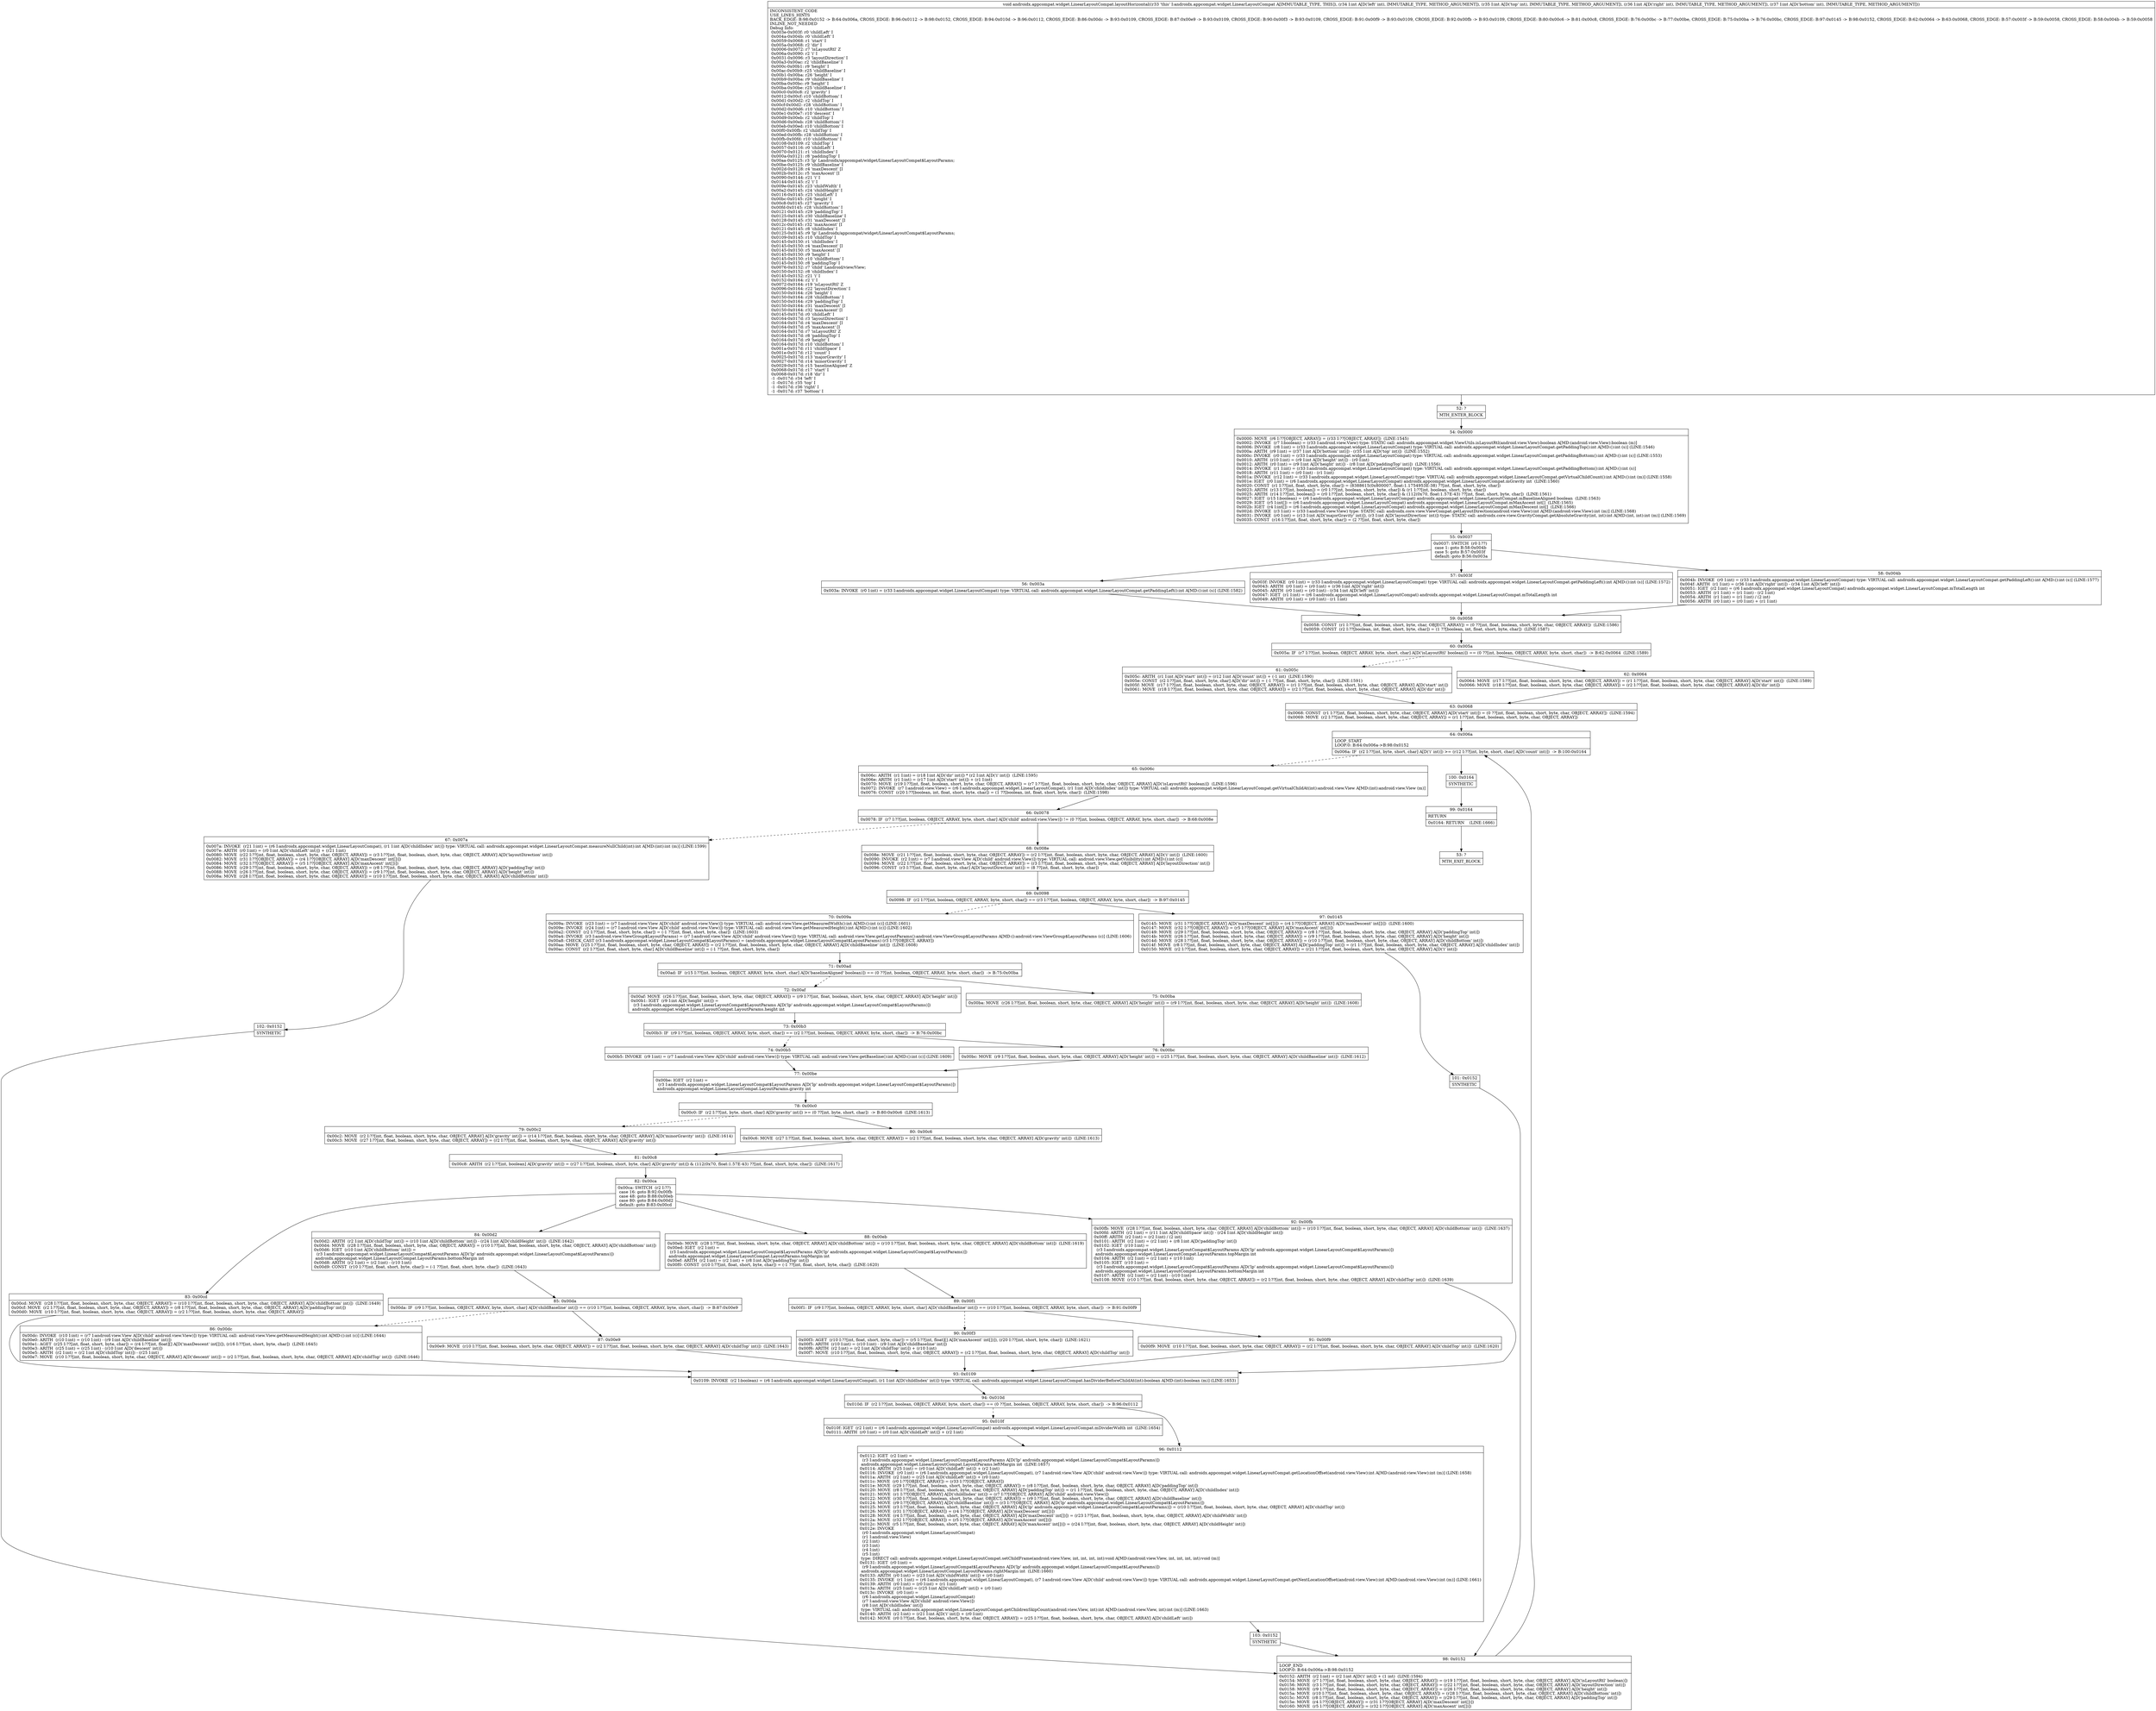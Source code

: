 digraph "CFG forandroidx.appcompat.widget.LinearLayoutCompat.layoutHorizontal(IIII)V" {
Node_52 [shape=record,label="{52\:\ ?|MTH_ENTER_BLOCK\l}"];
Node_54 [shape=record,label="{54\:\ 0x0000|0x0000: MOVE  (r6 I:??[OBJECT, ARRAY]) = (r33 I:??[OBJECT, ARRAY])  (LINE:1545)\l0x0002: INVOKE  (r7 I:boolean) = (r33 I:android.view.View) type: STATIC call: androidx.appcompat.widget.ViewUtils.isLayoutRtl(android.view.View):boolean A[MD:(android.view.View):boolean (m)]\l0x0006: INVOKE  (r8 I:int) = (r33 I:androidx.appcompat.widget.LinearLayoutCompat) type: VIRTUAL call: androidx.appcompat.widget.LinearLayoutCompat.getPaddingTop():int A[MD:():int (s)] (LINE:1546)\l0x000a: ARITH  (r9 I:int) = (r37 I:int A[D('bottom' int)]) \- (r35 I:int A[D('top' int)])  (LINE:1552)\l0x000c: INVOKE  (r0 I:int) = (r33 I:androidx.appcompat.widget.LinearLayoutCompat) type: VIRTUAL call: androidx.appcompat.widget.LinearLayoutCompat.getPaddingBottom():int A[MD:():int (s)] (LINE:1553)\l0x0010: ARITH  (r10 I:int) = (r9 I:int A[D('height' int)]) \- (r0 I:int) \l0x0012: ARITH  (r0 I:int) = (r9 I:int A[D('height' int)]) \- (r8 I:int A[D('paddingTop' int)])  (LINE:1556)\l0x0014: INVOKE  (r1 I:int) = (r33 I:androidx.appcompat.widget.LinearLayoutCompat) type: VIRTUAL call: androidx.appcompat.widget.LinearLayoutCompat.getPaddingBottom():int A[MD:():int (s)]\l0x0018: ARITH  (r11 I:int) = (r0 I:int) \- (r1 I:int) \l0x001a: INVOKE  (r12 I:int) = (r33 I:androidx.appcompat.widget.LinearLayoutCompat) type: VIRTUAL call: androidx.appcompat.widget.LinearLayoutCompat.getVirtualChildCount():int A[MD:():int (m)] (LINE:1558)\l0x001e: IGET  (r0 I:int) = (r6 I:androidx.appcompat.widget.LinearLayoutCompat) androidx.appcompat.widget.LinearLayoutCompat.mGravity int  (LINE:1560)\l0x0020: CONST  (r1 I:??[int, float, short, byte, char]) = (8388615(0x800007, float:1.1754953E\-38) ??[int, float, short, byte, char]) \l0x0023: ARITH  (r13 I:??[int, boolean]) = (r0 I:??[int, boolean, short, byte, char]) & (r1 I:??[int, boolean, short, byte, char]) \l0x0025: ARITH  (r14 I:??[int, boolean]) = (r0 I:??[int, boolean, short, byte, char]) & (112(0x70, float:1.57E\-43) ??[int, float, short, byte, char])  (LINE:1561)\l0x0027: IGET  (r15 I:boolean) = (r6 I:androidx.appcompat.widget.LinearLayoutCompat) androidx.appcompat.widget.LinearLayoutCompat.mBaselineAligned boolean  (LINE:1563)\l0x0029: IGET  (r5 I:int[]) = (r6 I:androidx.appcompat.widget.LinearLayoutCompat) androidx.appcompat.widget.LinearLayoutCompat.mMaxAscent int[]  (LINE:1565)\l0x002b: IGET  (r4 I:int[]) = (r6 I:androidx.appcompat.widget.LinearLayoutCompat) androidx.appcompat.widget.LinearLayoutCompat.mMaxDescent int[]  (LINE:1566)\l0x002d: INVOKE  (r3 I:int) = (r33 I:android.view.View) type: STATIC call: androidx.core.view.ViewCompat.getLayoutDirection(android.view.View):int A[MD:(android.view.View):int (m)] (LINE:1568)\l0x0031: INVOKE  (r0 I:int) = (r13 I:int A[D('majorGravity' int)]), (r3 I:int A[D('layoutDirection' int)]) type: STATIC call: androidx.core.view.GravityCompat.getAbsoluteGravity(int, int):int A[MD:(int, int):int (m)] (LINE:1569)\l0x0035: CONST  (r16 I:??[int, float, short, byte, char]) = (2 ??[int, float, short, byte, char]) \l}"];
Node_55 [shape=record,label="{55\:\ 0x0037|0x0037: SWITCH  (r0 I:??)\l case 1: goto B:58:0x004b\l case 5: goto B:57:0x003f\l default: goto B:56:0x003a \l}"];
Node_56 [shape=record,label="{56\:\ 0x003a|0x003a: INVOKE  (r0 I:int) = (r33 I:androidx.appcompat.widget.LinearLayoutCompat) type: VIRTUAL call: androidx.appcompat.widget.LinearLayoutCompat.getPaddingLeft():int A[MD:():int (s)] (LINE:1582)\l}"];
Node_59 [shape=record,label="{59\:\ 0x0058|0x0058: CONST  (r1 I:??[int, float, boolean, short, byte, char, OBJECT, ARRAY]) = (0 ??[int, float, boolean, short, byte, char, OBJECT, ARRAY])  (LINE:1586)\l0x0059: CONST  (r2 I:??[boolean, int, float, short, byte, char]) = (1 ??[boolean, int, float, short, byte, char])  (LINE:1587)\l}"];
Node_60 [shape=record,label="{60\:\ 0x005a|0x005a: IF  (r7 I:??[int, boolean, OBJECT, ARRAY, byte, short, char] A[D('isLayoutRtl' boolean)]) == (0 ??[int, boolean, OBJECT, ARRAY, byte, short, char])  \-\> B:62:0x0064  (LINE:1589)\l}"];
Node_61 [shape=record,label="{61\:\ 0x005c|0x005c: ARITH  (r1 I:int A[D('start' int)]) = (r12 I:int A[D('count' int)]) + (\-1 int)  (LINE:1590)\l0x005e: CONST  (r2 I:??[int, float, short, byte, char] A[D('dir' int)]) = (\-1 ??[int, float, short, byte, char])  (LINE:1591)\l0x005f: MOVE  (r17 I:??[int, float, boolean, short, byte, char, OBJECT, ARRAY]) = (r1 I:??[int, float, boolean, short, byte, char, OBJECT, ARRAY] A[D('start' int)]) \l0x0061: MOVE  (r18 I:??[int, float, boolean, short, byte, char, OBJECT, ARRAY]) = (r2 I:??[int, float, boolean, short, byte, char, OBJECT, ARRAY] A[D('dir' int)]) \l}"];
Node_63 [shape=record,label="{63\:\ 0x0068|0x0068: CONST  (r1 I:??[int, float, boolean, short, byte, char, OBJECT, ARRAY] A[D('start' int)]) = (0 ??[int, float, boolean, short, byte, char, OBJECT, ARRAY])  (LINE:1594)\l0x0069: MOVE  (r2 I:??[int, float, boolean, short, byte, char, OBJECT, ARRAY]) = (r1 I:??[int, float, boolean, short, byte, char, OBJECT, ARRAY]) \l}"];
Node_64 [shape=record,label="{64\:\ 0x006a|LOOP_START\lLOOP:0: B:64:0x006a\-\>B:98:0x0152\l|0x006a: IF  (r2 I:??[int, byte, short, char] A[D('i' int)]) \>= (r12 I:??[int, byte, short, char] A[D('count' int)])  \-\> B:100:0x0164 \l}"];
Node_65 [shape=record,label="{65\:\ 0x006c|0x006c: ARITH  (r1 I:int) = (r18 I:int A[D('dir' int)]) * (r2 I:int A[D('i' int)])  (LINE:1595)\l0x006e: ARITH  (r1 I:int) = (r17 I:int A[D('start' int)]) + (r1 I:int) \l0x0070: MOVE  (r19 I:??[int, float, boolean, short, byte, char, OBJECT, ARRAY]) = (r7 I:??[int, float, boolean, short, byte, char, OBJECT, ARRAY] A[D('isLayoutRtl' boolean)])  (LINE:1596)\l0x0072: INVOKE  (r7 I:android.view.View) = (r6 I:androidx.appcompat.widget.LinearLayoutCompat), (r1 I:int A[D('childIndex' int)]) type: VIRTUAL call: androidx.appcompat.widget.LinearLayoutCompat.getVirtualChildAt(int):android.view.View A[MD:(int):android.view.View (m)]\l0x0076: CONST  (r20 I:??[boolean, int, float, short, byte, char]) = (1 ??[boolean, int, float, short, byte, char])  (LINE:1598)\l}"];
Node_66 [shape=record,label="{66\:\ 0x0078|0x0078: IF  (r7 I:??[int, boolean, OBJECT, ARRAY, byte, short, char] A[D('child' android.view.View)]) != (0 ??[int, boolean, OBJECT, ARRAY, byte, short, char])  \-\> B:68:0x008e \l}"];
Node_67 [shape=record,label="{67\:\ 0x007a|0x007a: INVOKE  (r21 I:int) = (r6 I:androidx.appcompat.widget.LinearLayoutCompat), (r1 I:int A[D('childIndex' int)]) type: VIRTUAL call: androidx.appcompat.widget.LinearLayoutCompat.measureNullChild(int):int A[MD:(int):int (m)] (LINE:1599)\l0x007e: ARITH  (r0 I:int) = (r0 I:int A[D('childLeft' int)]) + (r21 I:int) \l0x0080: MOVE  (r22 I:??[int, float, boolean, short, byte, char, OBJECT, ARRAY]) = (r3 I:??[int, float, boolean, short, byte, char, OBJECT, ARRAY] A[D('layoutDirection' int)]) \l0x0082: MOVE  (r31 I:??[OBJECT, ARRAY]) = (r4 I:??[OBJECT, ARRAY] A[D('maxDescent' int[])]) \l0x0084: MOVE  (r32 I:??[OBJECT, ARRAY]) = (r5 I:??[OBJECT, ARRAY] A[D('maxAscent' int[])]) \l0x0086: MOVE  (r29 I:??[int, float, boolean, short, byte, char, OBJECT, ARRAY]) = (r8 I:??[int, float, boolean, short, byte, char, OBJECT, ARRAY] A[D('paddingTop' int)]) \l0x0088: MOVE  (r26 I:??[int, float, boolean, short, byte, char, OBJECT, ARRAY]) = (r9 I:??[int, float, boolean, short, byte, char, OBJECT, ARRAY] A[D('height' int)]) \l0x008a: MOVE  (r28 I:??[int, float, boolean, short, byte, char, OBJECT, ARRAY]) = (r10 I:??[int, float, boolean, short, byte, char, OBJECT, ARRAY] A[D('childBottom' int)]) \l}"];
Node_102 [shape=record,label="{102\:\ 0x0152|SYNTHETIC\l}"];
Node_98 [shape=record,label="{98\:\ 0x0152|LOOP_END\lLOOP:0: B:64:0x006a\-\>B:98:0x0152\l|0x0152: ARITH  (r2 I:int) = (r2 I:int A[D('i' int)]) + (1 int)  (LINE:1594)\l0x0154: MOVE  (r7 I:??[int, float, boolean, short, byte, char, OBJECT, ARRAY]) = (r19 I:??[int, float, boolean, short, byte, char, OBJECT, ARRAY] A[D('isLayoutRtl' boolean)]) \l0x0156: MOVE  (r3 I:??[int, float, boolean, short, byte, char, OBJECT, ARRAY]) = (r22 I:??[int, float, boolean, short, byte, char, OBJECT, ARRAY] A[D('layoutDirection' int)]) \l0x0158: MOVE  (r9 I:??[int, float, boolean, short, byte, char, OBJECT, ARRAY]) = (r26 I:??[int, float, boolean, short, byte, char, OBJECT, ARRAY] A[D('height' int)]) \l0x015a: MOVE  (r10 I:??[int, float, boolean, short, byte, char, OBJECT, ARRAY]) = (r28 I:??[int, float, boolean, short, byte, char, OBJECT, ARRAY] A[D('childBottom' int)]) \l0x015c: MOVE  (r8 I:??[int, float, boolean, short, byte, char, OBJECT, ARRAY]) = (r29 I:??[int, float, boolean, short, byte, char, OBJECT, ARRAY] A[D('paddingTop' int)]) \l0x015e: MOVE  (r4 I:??[OBJECT, ARRAY]) = (r31 I:??[OBJECT, ARRAY] A[D('maxDescent' int[])]) \l0x0160: MOVE  (r5 I:??[OBJECT, ARRAY]) = (r32 I:??[OBJECT, ARRAY] A[D('maxAscent' int[])]) \l}"];
Node_68 [shape=record,label="{68\:\ 0x008e|0x008e: MOVE  (r21 I:??[int, float, boolean, short, byte, char, OBJECT, ARRAY]) = (r2 I:??[int, float, boolean, short, byte, char, OBJECT, ARRAY] A[D('i' int)])  (LINE:1600)\l0x0090: INVOKE  (r2 I:int) = (r7 I:android.view.View A[D('child' android.view.View)]) type: VIRTUAL call: android.view.View.getVisibility():int A[MD:():int (c)]\l0x0094: MOVE  (r22 I:??[int, float, boolean, short, byte, char, OBJECT, ARRAY]) = (r3 I:??[int, float, boolean, short, byte, char, OBJECT, ARRAY] A[D('layoutDirection' int)]) \l0x0096: CONST  (r3 I:??[int, float, short, byte, char] A[D('layoutDirection' int)]) = (8 ??[int, float, short, byte, char]) \l}"];
Node_69 [shape=record,label="{69\:\ 0x0098|0x0098: IF  (r2 I:??[int, boolean, OBJECT, ARRAY, byte, short, char]) == (r3 I:??[int, boolean, OBJECT, ARRAY, byte, short, char])  \-\> B:97:0x0145 \l}"];
Node_70 [shape=record,label="{70\:\ 0x009a|0x009a: INVOKE  (r23 I:int) = (r7 I:android.view.View A[D('child' android.view.View)]) type: VIRTUAL call: android.view.View.getMeasuredWidth():int A[MD:():int (c)] (LINE:1601)\l0x009e: INVOKE  (r24 I:int) = (r7 I:android.view.View A[D('child' android.view.View)]) type: VIRTUAL call: android.view.View.getMeasuredHeight():int A[MD:():int (c)] (LINE:1602)\l0x00a2: CONST  (r2 I:??[int, float, short, byte, char]) = (\-1 ??[int, float, short, byte, char])  (LINE:1603)\l0x00a4: INVOKE  (r3 I:android.view.ViewGroup$LayoutParams) = (r7 I:android.view.View A[D('child' android.view.View)]) type: VIRTUAL call: android.view.View.getLayoutParams():android.view.ViewGroup$LayoutParams A[MD:():android.view.ViewGroup$LayoutParams (c)] (LINE:1606)\l0x00a8: CHECK_CAST (r3 I:androidx.appcompat.widget.LinearLayoutCompat$LayoutParams) = (androidx.appcompat.widget.LinearLayoutCompat$LayoutParams) (r3 I:??[OBJECT, ARRAY]) \l0x00aa: MOVE  (r25 I:??[int, float, boolean, short, byte, char, OBJECT, ARRAY]) = (r2 I:??[int, float, boolean, short, byte, char, OBJECT, ARRAY] A[D('childBaseline' int)])  (LINE:1608)\l0x00ac: CONST  (r2 I:??[int, float, short, byte, char] A[D('childBaseline' int)]) = (\-1 ??[int, float, short, byte, char]) \l}"];
Node_71 [shape=record,label="{71\:\ 0x00ad|0x00ad: IF  (r15 I:??[int, boolean, OBJECT, ARRAY, byte, short, char] A[D('baselineAligned' boolean)]) == (0 ??[int, boolean, OBJECT, ARRAY, byte, short, char])  \-\> B:75:0x00ba \l}"];
Node_72 [shape=record,label="{72\:\ 0x00af|0x00af: MOVE  (r26 I:??[int, float, boolean, short, byte, char, OBJECT, ARRAY]) = (r9 I:??[int, float, boolean, short, byte, char, OBJECT, ARRAY] A[D('height' int)]) \l0x00b1: IGET  (r9 I:int A[D('height' int)]) = \l  (r3 I:androidx.appcompat.widget.LinearLayoutCompat$LayoutParams A[D('lp' androidx.appcompat.widget.LinearLayoutCompat$LayoutParams)])\l androidx.appcompat.widget.LinearLayoutCompat.LayoutParams.height int \l}"];
Node_73 [shape=record,label="{73\:\ 0x00b3|0x00b3: IF  (r9 I:??[int, boolean, OBJECT, ARRAY, byte, short, char]) == (r2 I:??[int, boolean, OBJECT, ARRAY, byte, short, char])  \-\> B:76:0x00bc \l}"];
Node_74 [shape=record,label="{74\:\ 0x00b5|0x00b5: INVOKE  (r9 I:int) = (r7 I:android.view.View A[D('child' android.view.View)]) type: VIRTUAL call: android.view.View.getBaseline():int A[MD:():int (c)] (LINE:1609)\l}"];
Node_77 [shape=record,label="{77\:\ 0x00be|0x00be: IGET  (r2 I:int) = \l  (r3 I:androidx.appcompat.widget.LinearLayoutCompat$LayoutParams A[D('lp' androidx.appcompat.widget.LinearLayoutCompat$LayoutParams)])\l androidx.appcompat.widget.LinearLayoutCompat.LayoutParams.gravity int \l}"];
Node_78 [shape=record,label="{78\:\ 0x00c0|0x00c0: IF  (r2 I:??[int, byte, short, char] A[D('gravity' int)]) \>= (0 ??[int, byte, short, char])  \-\> B:80:0x00c6  (LINE:1613)\l}"];
Node_79 [shape=record,label="{79\:\ 0x00c2|0x00c2: MOVE  (r2 I:??[int, float, boolean, short, byte, char, OBJECT, ARRAY] A[D('gravity' int)]) = (r14 I:??[int, float, boolean, short, byte, char, OBJECT, ARRAY] A[D('minorGravity' int)])  (LINE:1614)\l0x00c3: MOVE  (r27 I:??[int, float, boolean, short, byte, char, OBJECT, ARRAY]) = (r2 I:??[int, float, boolean, short, byte, char, OBJECT, ARRAY] A[D('gravity' int)]) \l}"];
Node_81 [shape=record,label="{81\:\ 0x00c8|0x00c8: ARITH  (r2 I:??[int, boolean] A[D('gravity' int)]) = (r27 I:??[int, boolean, short, byte, char] A[D('gravity' int)]) & (112(0x70, float:1.57E\-43) ??[int, float, short, byte, char])  (LINE:1617)\l}"];
Node_82 [shape=record,label="{82\:\ 0x00ca|0x00ca: SWITCH  (r2 I:??)\l case 16: goto B:92:0x00fb\l case 48: goto B:88:0x00eb\l case 80: goto B:84:0x00d2\l default: goto B:83:0x00cd \l}"];
Node_83 [shape=record,label="{83\:\ 0x00cd|0x00cd: MOVE  (r28 I:??[int, float, boolean, short, byte, char, OBJECT, ARRAY]) = (r10 I:??[int, float, boolean, short, byte, char, OBJECT, ARRAY] A[D('childBottom' int)])  (LINE:1649)\l0x00cf: MOVE  (r2 I:??[int, float, boolean, short, byte, char, OBJECT, ARRAY]) = (r8 I:??[int, float, boolean, short, byte, char, OBJECT, ARRAY] A[D('paddingTop' int)]) \l0x00d0: MOVE  (r10 I:??[int, float, boolean, short, byte, char, OBJECT, ARRAY]) = (r2 I:??[int, float, boolean, short, byte, char, OBJECT, ARRAY]) \l}"];
Node_93 [shape=record,label="{93\:\ 0x0109|0x0109: INVOKE  (r2 I:boolean) = (r6 I:androidx.appcompat.widget.LinearLayoutCompat), (r1 I:int A[D('childIndex' int)]) type: VIRTUAL call: androidx.appcompat.widget.LinearLayoutCompat.hasDividerBeforeChildAt(int):boolean A[MD:(int):boolean (m)] (LINE:1653)\l}"];
Node_94 [shape=record,label="{94\:\ 0x010d|0x010d: IF  (r2 I:??[int, boolean, OBJECT, ARRAY, byte, short, char]) == (0 ??[int, boolean, OBJECT, ARRAY, byte, short, char])  \-\> B:96:0x0112 \l}"];
Node_95 [shape=record,label="{95\:\ 0x010f|0x010f: IGET  (r2 I:int) = (r6 I:androidx.appcompat.widget.LinearLayoutCompat) androidx.appcompat.widget.LinearLayoutCompat.mDividerWidth int  (LINE:1654)\l0x0111: ARITH  (r0 I:int) = (r0 I:int A[D('childLeft' int)]) + (r2 I:int) \l}"];
Node_96 [shape=record,label="{96\:\ 0x0112|0x0112: IGET  (r2 I:int) = \l  (r3 I:androidx.appcompat.widget.LinearLayoutCompat$LayoutParams A[D('lp' androidx.appcompat.widget.LinearLayoutCompat$LayoutParams)])\l androidx.appcompat.widget.LinearLayoutCompat.LayoutParams.leftMargin int  (LINE:1657)\l0x0114: ARITH  (r25 I:int) = (r0 I:int A[D('childLeft' int)]) + (r2 I:int) \l0x0116: INVOKE  (r0 I:int) = (r6 I:androidx.appcompat.widget.LinearLayoutCompat), (r7 I:android.view.View A[D('child' android.view.View)]) type: VIRTUAL call: androidx.appcompat.widget.LinearLayoutCompat.getLocationOffset(android.view.View):int A[MD:(android.view.View):int (m)] (LINE:1658)\l0x011a: ARITH  (r2 I:int) = (r25 I:int A[D('childLeft' int)]) + (r0 I:int) \l0x011c: MOVE  (r0 I:??[OBJECT, ARRAY]) = (r33 I:??[OBJECT, ARRAY]) \l0x011e: MOVE  (r29 I:??[int, float, boolean, short, byte, char, OBJECT, ARRAY]) = (r8 I:??[int, float, boolean, short, byte, char, OBJECT, ARRAY] A[D('paddingTop' int)]) \l0x0120: MOVE  (r8 I:??[int, float, boolean, short, byte, char, OBJECT, ARRAY] A[D('paddingTop' int)]) = (r1 I:??[int, float, boolean, short, byte, char, OBJECT, ARRAY] A[D('childIndex' int)]) \l0x0121: MOVE  (r1 I:??[OBJECT, ARRAY] A[D('childIndex' int)]) = (r7 I:??[OBJECT, ARRAY] A[D('child' android.view.View)]) \l0x0122: MOVE  (r30 I:??[int, float, boolean, short, byte, char, OBJECT, ARRAY]) = (r9 I:??[int, float, boolean, short, byte, char, OBJECT, ARRAY] A[D('childBaseline' int)]) \l0x0124: MOVE  (r9 I:??[OBJECT, ARRAY] A[D('childBaseline' int)]) = (r3 I:??[OBJECT, ARRAY] A[D('lp' androidx.appcompat.widget.LinearLayoutCompat$LayoutParams)]) \l0x0125: MOVE  (r3 I:??[int, float, boolean, short, byte, char, OBJECT, ARRAY] A[D('lp' androidx.appcompat.widget.LinearLayoutCompat$LayoutParams)]) = (r10 I:??[int, float, boolean, short, byte, char, OBJECT, ARRAY] A[D('childTop' int)]) \l0x0126: MOVE  (r31 I:??[OBJECT, ARRAY]) = (r4 I:??[OBJECT, ARRAY] A[D('maxDescent' int[])]) \l0x0128: MOVE  (r4 I:??[int, float, boolean, short, byte, char, OBJECT, ARRAY] A[D('maxDescent' int[])]) = (r23 I:??[int, float, boolean, short, byte, char, OBJECT, ARRAY] A[D('childWidth' int)]) \l0x012a: MOVE  (r32 I:??[OBJECT, ARRAY]) = (r5 I:??[OBJECT, ARRAY] A[D('maxAscent' int[])]) \l0x012c: MOVE  (r5 I:??[int, float, boolean, short, byte, char, OBJECT, ARRAY] A[D('maxAscent' int[])]) = (r24 I:??[int, float, boolean, short, byte, char, OBJECT, ARRAY] A[D('childHeight' int)]) \l0x012e: INVOKE  \l  (r0 I:androidx.appcompat.widget.LinearLayoutCompat)\l  (r1 I:android.view.View)\l  (r2 I:int)\l  (r3 I:int)\l  (r4 I:int)\l  (r5 I:int)\l type: DIRECT call: androidx.appcompat.widget.LinearLayoutCompat.setChildFrame(android.view.View, int, int, int, int):void A[MD:(android.view.View, int, int, int, int):void (m)]\l0x0131: IGET  (r0 I:int) = \l  (r9 I:androidx.appcompat.widget.LinearLayoutCompat$LayoutParams A[D('lp' androidx.appcompat.widget.LinearLayoutCompat$LayoutParams)])\l androidx.appcompat.widget.LinearLayoutCompat.LayoutParams.rightMargin int  (LINE:1660)\l0x0133: ARITH  (r0 I:int) = (r23 I:int A[D('childWidth' int)]) + (r0 I:int) \l0x0135: INVOKE  (r1 I:int) = (r6 I:androidx.appcompat.widget.LinearLayoutCompat), (r7 I:android.view.View A[D('child' android.view.View)]) type: VIRTUAL call: androidx.appcompat.widget.LinearLayoutCompat.getNextLocationOffset(android.view.View):int A[MD:(android.view.View):int (m)] (LINE:1661)\l0x0139: ARITH  (r0 I:int) = (r0 I:int) + (r1 I:int) \l0x013a: ARITH  (r25 I:int) = (r25 I:int A[D('childLeft' int)]) + (r0 I:int) \l0x013c: INVOKE  (r0 I:int) = \l  (r6 I:androidx.appcompat.widget.LinearLayoutCompat)\l  (r7 I:android.view.View A[D('child' android.view.View)])\l  (r8 I:int A[D('childIndex' int)])\l type: VIRTUAL call: androidx.appcompat.widget.LinearLayoutCompat.getChildrenSkipCount(android.view.View, int):int A[MD:(android.view.View, int):int (m)] (LINE:1663)\l0x0140: ARITH  (r2 I:int) = (r21 I:int A[D('i' int)]) + (r0 I:int) \l0x0142: MOVE  (r0 I:??[int, float, boolean, short, byte, char, OBJECT, ARRAY]) = (r25 I:??[int, float, boolean, short, byte, char, OBJECT, ARRAY] A[D('childLeft' int)]) \l}"];
Node_103 [shape=record,label="{103\:\ 0x0152|SYNTHETIC\l}"];
Node_84 [shape=record,label="{84\:\ 0x00d2|0x00d2: ARITH  (r2 I:int A[D('childTop' int)]) = (r10 I:int A[D('childBottom' int)]) \- (r24 I:int A[D('childHeight' int)])  (LINE:1642)\l0x00d4: MOVE  (r28 I:??[int, float, boolean, short, byte, char, OBJECT, ARRAY]) = (r10 I:??[int, float, boolean, short, byte, char, OBJECT, ARRAY] A[D('childBottom' int)]) \l0x00d6: IGET  (r10 I:int A[D('childBottom' int)]) = \l  (r3 I:androidx.appcompat.widget.LinearLayoutCompat$LayoutParams A[D('lp' androidx.appcompat.widget.LinearLayoutCompat$LayoutParams)])\l androidx.appcompat.widget.LinearLayoutCompat.LayoutParams.bottomMargin int \l0x00d8: ARITH  (r2 I:int) = (r2 I:int) \- (r10 I:int) \l0x00d9: CONST  (r10 I:??[int, float, short, byte, char]) = (\-1 ??[int, float, short, byte, char])  (LINE:1643)\l}"];
Node_85 [shape=record,label="{85\:\ 0x00da|0x00da: IF  (r9 I:??[int, boolean, OBJECT, ARRAY, byte, short, char] A[D('childBaseline' int)]) == (r10 I:??[int, boolean, OBJECT, ARRAY, byte, short, char])  \-\> B:87:0x00e9 \l}"];
Node_86 [shape=record,label="{86\:\ 0x00dc|0x00dc: INVOKE  (r10 I:int) = (r7 I:android.view.View A[D('child' android.view.View)]) type: VIRTUAL call: android.view.View.getMeasuredHeight():int A[MD:():int (c)] (LINE:1644)\l0x00e0: ARITH  (r10 I:int) = (r10 I:int) \- (r9 I:int A[D('childBaseline' int)]) \l0x00e1: AGET  (r25 I:??[int, float, short, byte, char]) = (r4 I:??[int, float][] A[D('maxDescent' int[])]), (r16 I:??[int, short, byte, char])  (LINE:1645)\l0x00e3: ARITH  (r25 I:int) = (r25 I:int) \- (r10 I:int A[D('descent' int)]) \l0x00e5: ARITH  (r2 I:int) = (r2 I:int A[D('childTop' int)]) \- (r25 I:int) \l0x00e7: MOVE  (r10 I:??[int, float, boolean, short, byte, char, OBJECT, ARRAY] A[D('descent' int)]) = (r2 I:??[int, float, boolean, short, byte, char, OBJECT, ARRAY] A[D('childTop' int)])  (LINE:1646)\l}"];
Node_87 [shape=record,label="{87\:\ 0x00e9|0x00e9: MOVE  (r10 I:??[int, float, boolean, short, byte, char, OBJECT, ARRAY]) = (r2 I:??[int, float, boolean, short, byte, char, OBJECT, ARRAY] A[D('childTop' int)])  (LINE:1643)\l}"];
Node_88 [shape=record,label="{88\:\ 0x00eb|0x00eb: MOVE  (r28 I:??[int, float, boolean, short, byte, char, OBJECT, ARRAY] A[D('childBottom' int)]) = (r10 I:??[int, float, boolean, short, byte, char, OBJECT, ARRAY] A[D('childBottom' int)])  (LINE:1619)\l0x00ed: IGET  (r2 I:int) = \l  (r3 I:androidx.appcompat.widget.LinearLayoutCompat$LayoutParams A[D('lp' androidx.appcompat.widget.LinearLayoutCompat$LayoutParams)])\l androidx.appcompat.widget.LinearLayoutCompat.LayoutParams.topMargin int \l0x00ef: ARITH  (r2 I:int) = (r2 I:int) + (r8 I:int A[D('paddingTop' int)]) \l0x00f0: CONST  (r10 I:??[int, float, short, byte, char]) = (\-1 ??[int, float, short, byte, char])  (LINE:1620)\l}"];
Node_89 [shape=record,label="{89\:\ 0x00f1|0x00f1: IF  (r9 I:??[int, boolean, OBJECT, ARRAY, byte, short, char] A[D('childBaseline' int)]) == (r10 I:??[int, boolean, OBJECT, ARRAY, byte, short, char])  \-\> B:91:0x00f9 \l}"];
Node_90 [shape=record,label="{90\:\ 0x00f3|0x00f3: AGET  (r10 I:??[int, float, short, byte, char]) = (r5 I:??[int, float][] A[D('maxAscent' int[])]), (r20 I:??[int, short, byte, char])  (LINE:1621)\l0x00f5: ARITH  (r10 I:int) = (r10 I:int) \- (r9 I:int A[D('childBaseline' int)]) \l0x00f6: ARITH  (r2 I:int) = (r2 I:int A[D('childTop' int)]) + (r10 I:int) \l0x00f7: MOVE  (r10 I:??[int, float, boolean, short, byte, char, OBJECT, ARRAY]) = (r2 I:??[int, float, boolean, short, byte, char, OBJECT, ARRAY] A[D('childTop' int)]) \l}"];
Node_91 [shape=record,label="{91\:\ 0x00f9|0x00f9: MOVE  (r10 I:??[int, float, boolean, short, byte, char, OBJECT, ARRAY]) = (r2 I:??[int, float, boolean, short, byte, char, OBJECT, ARRAY] A[D('childTop' int)])  (LINE:1620)\l}"];
Node_92 [shape=record,label="{92\:\ 0x00fb|0x00fb: MOVE  (r28 I:??[int, float, boolean, short, byte, char, OBJECT, ARRAY] A[D('childBottom' int)]) = (r10 I:??[int, float, boolean, short, byte, char, OBJECT, ARRAY] A[D('childBottom' int)])  (LINE:1637)\l0x00fd: ARITH  (r2 I:int) = (r11 I:int A[D('childSpace' int)]) \- (r24 I:int A[D('childHeight' int)]) \l0x00ff: ARITH  (r2 I:int) = (r2 I:int) \/ (2 int) \l0x0101: ARITH  (r2 I:int) = (r2 I:int) + (r8 I:int A[D('paddingTop' int)]) \l0x0102: IGET  (r10 I:int) = \l  (r3 I:androidx.appcompat.widget.LinearLayoutCompat$LayoutParams A[D('lp' androidx.appcompat.widget.LinearLayoutCompat$LayoutParams)])\l androidx.appcompat.widget.LinearLayoutCompat.LayoutParams.topMargin int \l0x0104: ARITH  (r2 I:int) = (r2 I:int) + (r10 I:int) \l0x0105: IGET  (r10 I:int) = \l  (r3 I:androidx.appcompat.widget.LinearLayoutCompat$LayoutParams A[D('lp' androidx.appcompat.widget.LinearLayoutCompat$LayoutParams)])\l androidx.appcompat.widget.LinearLayoutCompat.LayoutParams.bottomMargin int \l0x0107: ARITH  (r2 I:int) = (r2 I:int) \- (r10 I:int) \l0x0108: MOVE  (r10 I:??[int, float, boolean, short, byte, char, OBJECT, ARRAY]) = (r2 I:??[int, float, boolean, short, byte, char, OBJECT, ARRAY] A[D('childTop' int)])  (LINE:1639)\l}"];
Node_80 [shape=record,label="{80\:\ 0x00c6|0x00c6: MOVE  (r27 I:??[int, float, boolean, short, byte, char, OBJECT, ARRAY]) = (r2 I:??[int, float, boolean, short, byte, char, OBJECT, ARRAY] A[D('gravity' int)])  (LINE:1613)\l}"];
Node_76 [shape=record,label="{76\:\ 0x00bc|0x00bc: MOVE  (r9 I:??[int, float, boolean, short, byte, char, OBJECT, ARRAY] A[D('height' int)]) = (r25 I:??[int, float, boolean, short, byte, char, OBJECT, ARRAY] A[D('childBaseline' int)])  (LINE:1612)\l}"];
Node_75 [shape=record,label="{75\:\ 0x00ba|0x00ba: MOVE  (r26 I:??[int, float, boolean, short, byte, char, OBJECT, ARRAY] A[D('height' int)]) = (r9 I:??[int, float, boolean, short, byte, char, OBJECT, ARRAY] A[D('height' int)])  (LINE:1608)\l}"];
Node_97 [shape=record,label="{97\:\ 0x0145|0x0145: MOVE  (r31 I:??[OBJECT, ARRAY] A[D('maxDescent' int[])]) = (r4 I:??[OBJECT, ARRAY] A[D('maxDescent' int[])])  (LINE:1600)\l0x0147: MOVE  (r32 I:??[OBJECT, ARRAY]) = (r5 I:??[OBJECT, ARRAY] A[D('maxAscent' int[])]) \l0x0149: MOVE  (r29 I:??[int, float, boolean, short, byte, char, OBJECT, ARRAY]) = (r8 I:??[int, float, boolean, short, byte, char, OBJECT, ARRAY] A[D('paddingTop' int)]) \l0x014b: MOVE  (r26 I:??[int, float, boolean, short, byte, char, OBJECT, ARRAY]) = (r9 I:??[int, float, boolean, short, byte, char, OBJECT, ARRAY] A[D('height' int)]) \l0x014d: MOVE  (r28 I:??[int, float, boolean, short, byte, char, OBJECT, ARRAY]) = (r10 I:??[int, float, boolean, short, byte, char, OBJECT, ARRAY] A[D('childBottom' int)]) \l0x014f: MOVE  (r8 I:??[int, float, boolean, short, byte, char, OBJECT, ARRAY] A[D('paddingTop' int)]) = (r1 I:??[int, float, boolean, short, byte, char, OBJECT, ARRAY] A[D('childIndex' int)]) \l0x0150: MOVE  (r2 I:??[int, float, boolean, short, byte, char, OBJECT, ARRAY]) = (r21 I:??[int, float, boolean, short, byte, char, OBJECT, ARRAY] A[D('i' int)]) \l}"];
Node_101 [shape=record,label="{101\:\ 0x0152|SYNTHETIC\l}"];
Node_100 [shape=record,label="{100\:\ 0x0164|SYNTHETIC\l}"];
Node_99 [shape=record,label="{99\:\ 0x0164|RETURN\l|0x0164: RETURN    (LINE:1666)\l}"];
Node_53 [shape=record,label="{53\:\ ?|MTH_EXIT_BLOCK\l}"];
Node_62 [shape=record,label="{62\:\ 0x0064|0x0064: MOVE  (r17 I:??[int, float, boolean, short, byte, char, OBJECT, ARRAY]) = (r1 I:??[int, float, boolean, short, byte, char, OBJECT, ARRAY] A[D('start' int)])  (LINE:1589)\l0x0066: MOVE  (r18 I:??[int, float, boolean, short, byte, char, OBJECT, ARRAY]) = (r2 I:??[int, float, boolean, short, byte, char, OBJECT, ARRAY] A[D('dir' int)]) \l}"];
Node_57 [shape=record,label="{57\:\ 0x003f|0x003f: INVOKE  (r0 I:int) = (r33 I:androidx.appcompat.widget.LinearLayoutCompat) type: VIRTUAL call: androidx.appcompat.widget.LinearLayoutCompat.getPaddingLeft():int A[MD:():int (s)] (LINE:1572)\l0x0043: ARITH  (r0 I:int) = (r0 I:int) + (r36 I:int A[D('right' int)]) \l0x0045: ARITH  (r0 I:int) = (r0 I:int) \- (r34 I:int A[D('left' int)]) \l0x0047: IGET  (r1 I:int) = (r6 I:androidx.appcompat.widget.LinearLayoutCompat) androidx.appcompat.widget.LinearLayoutCompat.mTotalLength int \l0x0049: ARITH  (r0 I:int) = (r0 I:int) \- (r1 I:int) \l}"];
Node_58 [shape=record,label="{58\:\ 0x004b|0x004b: INVOKE  (r0 I:int) = (r33 I:androidx.appcompat.widget.LinearLayoutCompat) type: VIRTUAL call: androidx.appcompat.widget.LinearLayoutCompat.getPaddingLeft():int A[MD:():int (s)] (LINE:1577)\l0x004f: ARITH  (r1 I:int) = (r36 I:int A[D('right' int)]) \- (r34 I:int A[D('left' int)]) \l0x0051: IGET  (r2 I:int) = (r6 I:androidx.appcompat.widget.LinearLayoutCompat) androidx.appcompat.widget.LinearLayoutCompat.mTotalLength int \l0x0053: ARITH  (r1 I:int) = (r1 I:int) \- (r2 I:int) \l0x0054: ARITH  (r1 I:int) = (r1 I:int) \/ (2 int) \l0x0056: ARITH  (r0 I:int) = (r0 I:int) + (r1 I:int) \l}"];
MethodNode[shape=record,label="{void androidx.appcompat.widget.LinearLayoutCompat.layoutHorizontal((r33 'this' I:androidx.appcompat.widget.LinearLayoutCompat A[IMMUTABLE_TYPE, THIS]), (r34 I:int A[D('left' int), IMMUTABLE_TYPE, METHOD_ARGUMENT]), (r35 I:int A[D('top' int), IMMUTABLE_TYPE, METHOD_ARGUMENT]), (r36 I:int A[D('right' int), IMMUTABLE_TYPE, METHOD_ARGUMENT]), (r37 I:int A[D('bottom' int), IMMUTABLE_TYPE, METHOD_ARGUMENT]))  | INCONSISTENT_CODE\lUSE_LINES_HINTS\lBACK_EDGE: B:98:0x0152 \-\> B:64:0x006a, CROSS_EDGE: B:96:0x0112 \-\> B:98:0x0152, CROSS_EDGE: B:94:0x010d \-\> B:96:0x0112, CROSS_EDGE: B:86:0x00dc \-\> B:93:0x0109, CROSS_EDGE: B:87:0x00e9 \-\> B:93:0x0109, CROSS_EDGE: B:90:0x00f3 \-\> B:93:0x0109, CROSS_EDGE: B:91:0x00f9 \-\> B:93:0x0109, CROSS_EDGE: B:92:0x00fb \-\> B:93:0x0109, CROSS_EDGE: B:80:0x00c6 \-\> B:81:0x00c8, CROSS_EDGE: B:76:0x00bc \-\> B:77:0x00be, CROSS_EDGE: B:75:0x00ba \-\> B:76:0x00bc, CROSS_EDGE: B:97:0x0145 \-\> B:98:0x0152, CROSS_EDGE: B:62:0x0064 \-\> B:63:0x0068, CROSS_EDGE: B:57:0x003f \-\> B:59:0x0058, CROSS_EDGE: B:58:0x004b \-\> B:59:0x0058\lINLINE_NOT_NEEDED\lDebug Info:\l  0x003e\-0x003f: r0 'childLeft' I\l  0x004a\-0x004b: r0 'childLeft' I\l  0x0059\-0x0068: r1 'start' I\l  0x005a\-0x0068: r2 'dir' I\l  0x0006\-0x0072: r7 'isLayoutRtl' Z\l  0x006a\-0x0090: r2 'i' I\l  0x0031\-0x0096: r3 'layoutDirection' I\l  0x00a3\-0x00ac: r2 'childBaseline' I\l  0x000c\-0x00b1: r9 'height' I\l  0x00ac\-0x00b9: r25 'childBaseline' I\l  0x00b1\-0x00ba: r26 'height' I\l  0x00b9\-0x00ba: r9 'childBaseline' I\l  0x00ba\-0x00bc: r9 'height' I\l  0x00ba\-0x00be: r25 'childBaseline' I\l  0x00c0\-0x00c8: r2 'gravity' I\l  0x0012\-0x00cf: r10 'childBottom' I\l  0x00d1\-0x00d2: r2 'childTop' I\l  0x00cf\-0x00d2: r28 'childBottom' I\l  0x00d2\-0x00d6: r10 'childBottom' I\l  0x00e1\-0x00e7: r10 'descent' I\l  0x00d9\-0x00eb: r2 'childTop' I\l  0x00d6\-0x00eb: r28 'childBottom' I\l  0x00eb\-0x00ed: r10 'childBottom' I\l  0x00f0\-0x00fb: r2 'childTop' I\l  0x00ed\-0x00fb: r28 'childBottom' I\l  0x00fb\-0x00fd: r10 'childBottom' I\l  0x0108\-0x0109: r2 'childTop' I\l  0x0057\-0x0116: r0 'childLeft' I\l  0x0070\-0x0121: r1 'childIndex' I\l  0x000a\-0x0121: r8 'paddingTop' I\l  0x00aa\-0x0125: r3 'lp' Landroidx\/appcompat\/widget\/LinearLayoutCompat$LayoutParams;\l  0x00be\-0x0125: r9 'childBaseline' I\l  0x002d\-0x0128: r4 'maxDescent' [I\l  0x002b\-0x012c: r5 'maxAscent' [I\l  0x0090\-0x0144: r21 'i' I\l  0x0144\-0x0145: r2 'i' I\l  0x009e\-0x0145: r23 'childWidth' I\l  0x00a2\-0x0145: r24 'childHeight' I\l  0x0116\-0x0145: r25 'childLeft' I\l  0x00bc\-0x0145: r26 'height' I\l  0x00c8\-0x0145: r27 'gravity' I\l  0x00fd\-0x0145: r28 'childBottom' I\l  0x0121\-0x0145: r29 'paddingTop' I\l  0x0125\-0x0145: r30 'childBaseline' I\l  0x0128\-0x0145: r31 'maxDescent' [I\l  0x012c\-0x0145: r32 'maxAscent' [I\l  0x0121\-0x0145: r8 'childIndex' I\l  0x0125\-0x0145: r9 'lp' Landroidx\/appcompat\/widget\/LinearLayoutCompat$LayoutParams;\l  0x0109\-0x0145: r10 'childTop' I\l  0x0145\-0x0150: r1 'childIndex' I\l  0x0145\-0x0150: r4 'maxDescent' [I\l  0x0145\-0x0150: r5 'maxAscent' [I\l  0x0145\-0x0150: r9 'height' I\l  0x0145\-0x0150: r10 'childBottom' I\l  0x0145\-0x0150: r8 'paddingTop' I\l  0x0076\-0x0152: r7 'child' Landroid\/view\/View;\l  0x0150\-0x0152: r8 'childIndex' I\l  0x0145\-0x0152: r21 'i' I\l  0x0152\-0x0164: r2 'i' I\l  0x0072\-0x0164: r19 'isLayoutRtl' Z\l  0x0096\-0x0164: r22 'layoutDirection' I\l  0x0150\-0x0164: r26 'height' I\l  0x0150\-0x0164: r28 'childBottom' I\l  0x0150\-0x0164: r29 'paddingTop' I\l  0x0150\-0x0164: r31 'maxDescent' [I\l  0x0150\-0x0164: r32 'maxAscent' [I\l  0x0145\-0x017d: r0 'childLeft' I\l  0x0164\-0x017d: r3 'layoutDirection' I\l  0x0164\-0x017d: r4 'maxDescent' [I\l  0x0164\-0x017d: r5 'maxAscent' [I\l  0x0164\-0x017d: r7 'isLayoutRtl' Z\l  0x0164\-0x017d: r8 'paddingTop' I\l  0x0164\-0x017d: r9 'height' I\l  0x0164\-0x017d: r10 'childBottom' I\l  0x001a\-0x017d: r11 'childSpace' I\l  0x001e\-0x017d: r12 'count' I\l  0x0025\-0x017d: r13 'majorGravity' I\l  0x0027\-0x017d: r14 'minorGravity' I\l  0x0029\-0x017d: r15 'baselineAligned' Z\l  0x0068\-0x017d: r17 'start' I\l  0x0068\-0x017d: r18 'dir' I\l  \-1 \-0x017d: r34 'left' I\l  \-1 \-0x017d: r35 'top' I\l  \-1 \-0x017d: r36 'right' I\l  \-1 \-0x017d: r37 'bottom' I\l}"];
MethodNode -> Node_52;Node_52 -> Node_54;
Node_54 -> Node_55;
Node_55 -> Node_56;
Node_55 -> Node_57;
Node_55 -> Node_58;
Node_56 -> Node_59;
Node_59 -> Node_60;
Node_60 -> Node_61[style=dashed];
Node_60 -> Node_62;
Node_61 -> Node_63;
Node_63 -> Node_64;
Node_64 -> Node_65[style=dashed];
Node_64 -> Node_100;
Node_65 -> Node_66;
Node_66 -> Node_67[style=dashed];
Node_66 -> Node_68;
Node_67 -> Node_102;
Node_102 -> Node_98;
Node_98 -> Node_64;
Node_68 -> Node_69;
Node_69 -> Node_70[style=dashed];
Node_69 -> Node_97;
Node_70 -> Node_71;
Node_71 -> Node_72[style=dashed];
Node_71 -> Node_75;
Node_72 -> Node_73;
Node_73 -> Node_74[style=dashed];
Node_73 -> Node_76;
Node_74 -> Node_77;
Node_77 -> Node_78;
Node_78 -> Node_79[style=dashed];
Node_78 -> Node_80;
Node_79 -> Node_81;
Node_81 -> Node_82;
Node_82 -> Node_83;
Node_82 -> Node_84;
Node_82 -> Node_88;
Node_82 -> Node_92;
Node_83 -> Node_93;
Node_93 -> Node_94;
Node_94 -> Node_95[style=dashed];
Node_94 -> Node_96;
Node_95 -> Node_96;
Node_96 -> Node_103;
Node_103 -> Node_98;
Node_84 -> Node_85;
Node_85 -> Node_86[style=dashed];
Node_85 -> Node_87;
Node_86 -> Node_93;
Node_87 -> Node_93;
Node_88 -> Node_89;
Node_89 -> Node_90[style=dashed];
Node_89 -> Node_91;
Node_90 -> Node_93;
Node_91 -> Node_93;
Node_92 -> Node_93;
Node_80 -> Node_81;
Node_76 -> Node_77;
Node_75 -> Node_76;
Node_97 -> Node_101;
Node_101 -> Node_98;
Node_100 -> Node_99;
Node_99 -> Node_53;
Node_62 -> Node_63;
Node_57 -> Node_59;
Node_58 -> Node_59;
}

